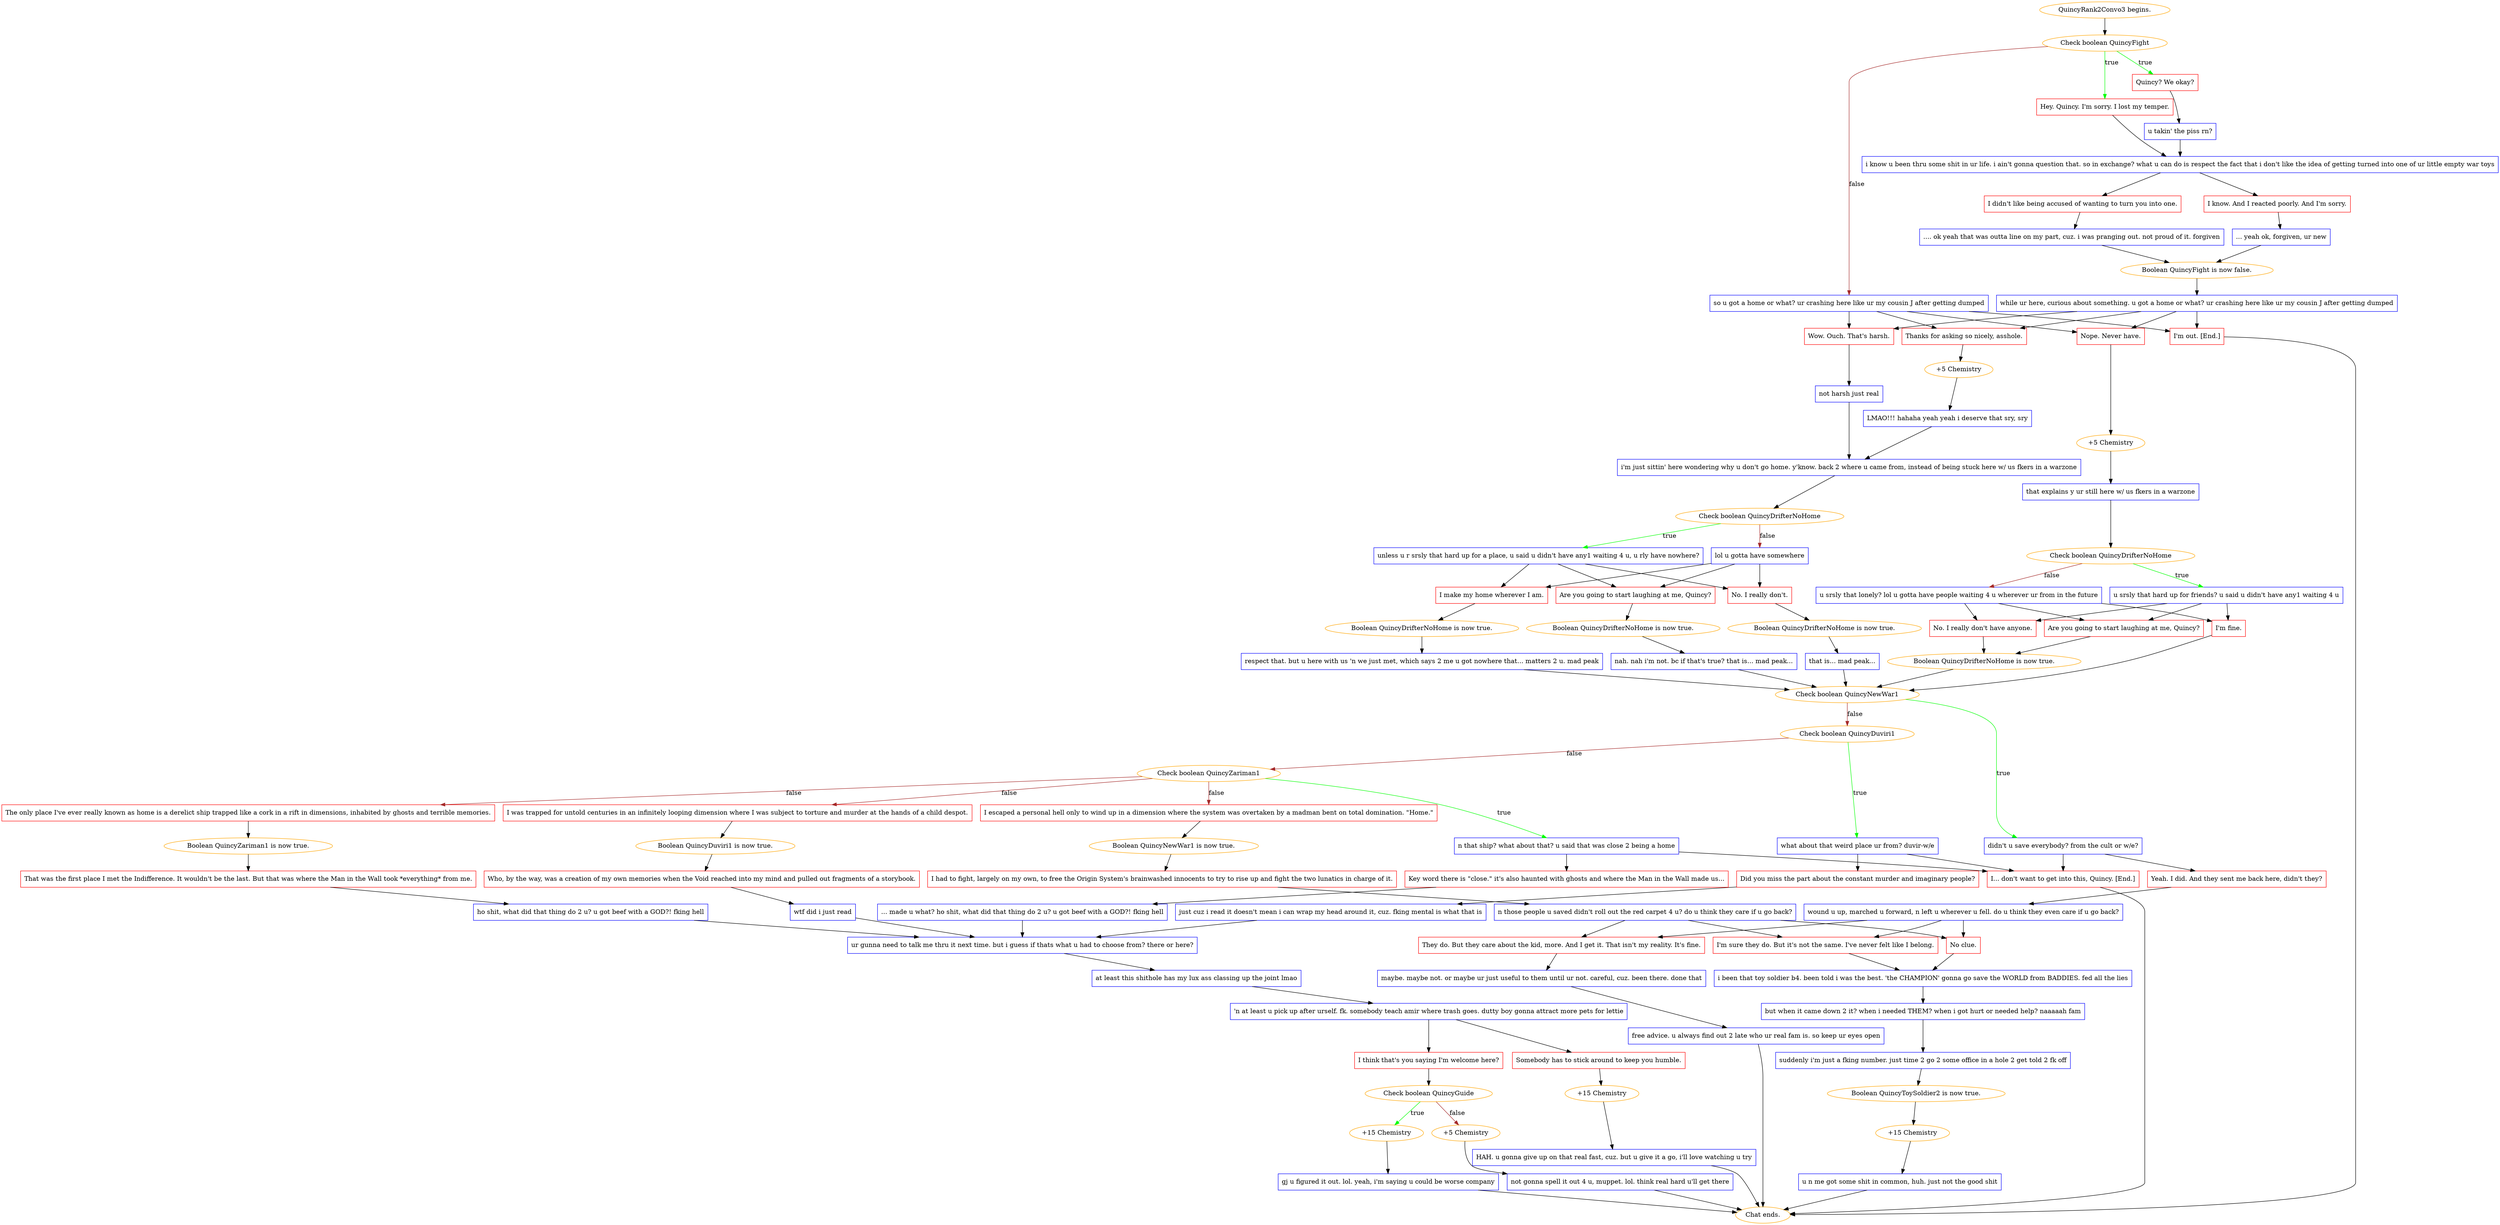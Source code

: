 digraph {
	"QuincyRank2Convo3 begins." [color=orange];
		"QuincyRank2Convo3 begins." -> 864;
	864 [label="Check boolean QuincyFight",color=orange];
		864 -> 865 [label=true,color=green];
		864 -> 866 [label=true,color=green];
		864 -> 867 [label=false,color=brown];
	865 [label="Quincy? We okay?",shape=box,color=red];
		865 -> 868;
	866 [label="Hey. Quincy. I'm sorry. I lost my temper.",shape=box,color=red];
		866 -> 869;
	867 [label="so u got a home or what? ur crashing here like ur my cousin J after getting dumped",shape=box,color=blue];
		867 -> 877;
		867 -> 878;
		867 -> 879;
		867 -> 880;
	868 [label="u takin' the piss rn?",shape=box,color=blue];
		868 -> 869;
	869 [label="i know u been thru some shit in ur life. i ain't gonna question that. so in exchange? what u can do is respect the fact that i don't like the idea of getting turned into one of ur little empty war toys",shape=box,color=blue];
		869 -> 870;
		869 -> 871;
	877 [label="Nope. Never have.",shape=box,color=red];
		877 -> 886;
	878 [label="Wow. Ouch. That's harsh.",shape=box,color=red];
		878 -> 883;
	879 [label="Thanks for asking so nicely, asshole.",shape=box,color=red];
		879 -> 885;
	880 [label="I'm out. [End.]",shape=box,color=red];
		880 -> "Chat ends.";
	870 [label="I didn't like being accused of wanting to turn you into one.",shape=box,color=red];
		870 -> 872;
	871 [label="I know. And I reacted poorly. And I'm sorry.",shape=box,color=red];
		871 -> 873;
	886 [label="+5 Chemistry",color=orange];
		886 -> 884;
	883 [label="not harsh just real",shape=box,color=blue];
		883 -> 887;
	885 [label="+5 Chemistry",color=orange];
		885 -> 882;
	"Chat ends." [color=orange];
	872 [label=".... ok yeah that was outta line on my part, cuz. i was pranging out. not proud of it. forgiven",shape=box,color=blue];
		872 -> 874;
	873 [label="... yeah ok, forgiven, ur new",shape=box,color=blue];
		873 -> 874;
	884 [label="that explains y ur still here w/ us fkers in a warzone",shape=box,color=blue];
		884 -> 888;
	887 [label="i'm just sittin' here wondering why u don't go home. y'know. back 2 where u came from, instead of being stuck here w/ us fkers in a warzone",shape=box,color=blue];
		887 -> 891;
	882 [label="LMAO!!! hahaha yeah yeah i deserve that sry, sry",shape=box,color=blue];
		882 -> 887;
	874 [label="Boolean QuincyFight is now false.",color=orange];
		874 -> 876;
	888 [label="Check boolean QuincyDrifterNoHome",color=orange];
		888 -> 889 [label=true,color=green];
		888 -> 890 [label=false,color=brown];
	891 [label="Check boolean QuincyDrifterNoHome",color=orange];
		891 -> 892 [label=true,color=green];
		891 -> 893 [label=false,color=brown];
	876 [label="while ur here, curious about something. u got a home or what? ur crashing here like ur my cousin J after getting dumped",shape=box,color=blue];
		876 -> 877;
		876 -> 878;
		876 -> 879;
		876 -> 880;
	889 [label="u srsly that hard up for friends? u said u didn't have any1 waiting 4 u",shape=box,color=blue];
		889 -> 894;
		889 -> 895;
		889 -> 896;
	890 [label="u srsly that lonely? lol u gotta have people waiting 4 u wherever ur from in the future",shape=box,color=blue];
		890 -> 894;
		890 -> 895;
		890 -> 896;
	892 [label="unless u r srsly that hard up for a place, u said u didn't have any1 waiting 4 u, u rly have nowhere?",shape=box,color=blue];
		892 -> 898;
		892 -> 899;
		892 -> 900;
	893 [label="lol u gotta have somewhere",shape=box,color=blue];
		893 -> 898;
		893 -> 899;
		893 -> 900;
	894 [label="No. I really don't have anyone.",shape=box,color=red];
		894 -> 897;
	895 [label="Are you going to start laughing at me, Quincy?",shape=box,color=red];
		895 -> 897;
	896 [label="I'm fine.",shape=box,color=red];
		896 -> 875;
	898 [label="No. I really don't.",shape=box,color=red];
		898 -> 901;
	899 [label="Are you going to start laughing at me, Quincy?",shape=box,color=red];
		899 -> 906;
	900 [label="I make my home wherever I am.",shape=box,color=red];
		900 -> 902;
	897 [label="Boolean QuincyDrifterNoHome is now true.",color=orange];
		897 -> 875;
	875 [label="Check boolean QuincyNewWar1",color=orange];
		875 -> 907 [label=true,color=green];
		875 -> 910 [label=false,color=brown];
	901 [label="Boolean QuincyDrifterNoHome is now true.",color=orange];
		901 -> 903;
	906 [label="Boolean QuincyDrifterNoHome is now true.",color=orange];
		906 -> 904;
	902 [label="Boolean QuincyDrifterNoHome is now true.",color=orange];
		902 -> 905;
	907 [label="didn't u save everybody? from the cult or w/e?",shape=box,color=blue];
		907 -> 924;
		907 -> 927;
	910 [label="Check boolean QuincyDuviri1",color=orange];
		910 -> 908 [label=true,color=green];
		910 -> 911 [label=false,color=brown];
	903 [label="that is... mad peak...",shape=box,color=blue];
		903 -> 875;
	904 [label="nah. nah i'm not. bc if that's true? that is... mad peak...",shape=box,color=blue];
		904 -> 875;
	905 [label="respect that. but u here with us 'n we just met, which says 2 me u got nowhere that... matters 2 u. mad peak",shape=box,color=blue];
		905 -> 875;
	924 [label="Yeah. I did. And they sent me back here, didn't they?",shape=box,color=red];
		924 -> 929;
	927 [label="I... don't want to get into this, Quincy. [End.]",shape=box,color=red];
		927 -> "Chat ends.";
	908 [label="what about that weird place ur from? duvir-w/e",shape=box,color=blue];
		908 -> 925;
		908 -> 927;
	911 [label="Check boolean QuincyZariman1",color=orange];
		911 -> 909 [label=true,color=green];
		911 -> 912 [label=false,color=brown];
		911 -> 913 [label=false,color=brown];
		911 -> 914 [label=false,color=brown];
	929 [label="wound u up, marched u forward, n left u wherever u fell. do u think they even care if u go back?",shape=box,color=blue];
		929 -> 933;
		929 -> 934;
		929 -> 935;
	"Chat ends." [color=orange];
	925 [label="Did you miss the part about the constant murder and imaginary people?",shape=box,color=red];
		925 -> 930;
	909 [label="n that ship? what about that? u said that was close 2 being a home",shape=box,color=blue];
		909 -> 926;
		909 -> 927;
	912 [label="I escaped a personal hell only to wind up in a dimension where the system was overtaken by a madman bent on total domination. \"Home.\"",shape=box,color=red];
		912 -> 915;
	913 [label="The only place I've ever really known as home is a derelict ship trapped like a cork in a rift in dimensions, inhabited by ghosts and terrible memories.",shape=box,color=red];
		913 -> 916;
	914 [label="I was trapped for untold centuries in an infinitely looping dimension where I was subject to torture and murder at the hands of a child despot.",shape=box,color=red];
		914 -> 917;
	933 [label="No clue.",shape=box,color=red];
		933 -> 940;
	934 [label="I'm sure they do. But it's not the same. I've never felt like I belong.",shape=box,color=red];
		934 -> 940;
	935 [label="They do. But they care about the kid, more. And I get it. That isn't my reality. It's fine.",shape=box,color=red];
		935 -> 937;
	930 [label="just cuz i read it doesn't mean i can wrap my head around it, cuz. fking mental is what that is",shape=box,color=blue];
		930 -> 932;
	926 [label="Key word there is \"close.\" it's also haunted with ghosts and where the Man in the Wall made us...",shape=box,color=red];
		926 -> 931;
	915 [label="Boolean QuincyNewWar1 is now true.",color=orange];
		915 -> 919;
	916 [label="Boolean QuincyZariman1 is now true.",color=orange];
		916 -> 920;
	917 [label="Boolean QuincyDuviri1 is now true.",color=orange];
		917 -> 921;
	940 [label="i been that toy soldier b4. been told i was the best. 'the CHAMPION' gonna go save the WORLD from BADDIES. fed all the lies",shape=box,color=blue];
		940 -> 941;
	937 [label="maybe. maybe not. or maybe ur just useful to them until ur not. careful, cuz. been there. done that",shape=box,color=blue];
		937 -> 938;
	932 [label="ur gunna need to talk me thru it next time. but i guess if thats what u had to choose from? there or here?",shape=box,color=blue];
		932 -> 936;
	931 [label="... made u what? ho shit, what did that thing do 2 u? u got beef with a GOD?! fking hell",shape=box,color=blue];
		931 -> 932;
	919 [label="I had to fight, largely on my own, to free the Origin System's brainwashed innocents to try to rise up and fight the two lunatics in charge of it.",shape=box,color=red];
		919 -> 918;
	920 [label="That was the first place I met the Indifference. It wouldn't be the last. But that was where the Man in the Wall took *everything* from me.",shape=box,color=red];
		920 -> 922;
	921 [label="Who, by the way, was a creation of my own memories when the Void reached into my mind and pulled out fragments of a storybook.",shape=box,color=red];
		921 -> 923;
	941 [label="but when it came down 2 it? when i needed THEM? when i got hurt or needed help? naaaaah fam",shape=box,color=blue];
		941 -> 942;
	938 [label="free advice. u always find out 2 late who ur real fam is. so keep ur eyes open",shape=box,color=blue];
		938 -> "Chat ends.";
	936 [label="at least this shithole has my lux ass classing up the joint lmao",shape=box,color=blue];
		936 -> 3295;
	918 [label="n those people u saved didn't roll out the red carpet 4 u? do u think they care if u go back?",shape=box,color=blue];
		918 -> 933;
		918 -> 934;
		918 -> 935;
	922 [label="ho shit, what did that thing do 2 u? u got beef with a GOD?! fking hell",shape=box,color=blue];
		922 -> 932;
	923 [label="wtf did i just read",shape=box,color=blue];
		923 -> 932;
	942 [label="suddenly i'm just a fking number. just time 2 go 2 some office in a hole 2 get told 2 fk off",shape=box,color=blue];
		942 -> 943;
	"Chat ends." [color=orange];
	3295 [label="'n at least u pick up after urself. fk. somebody teach amir where trash goes. dutty boy gonna attract more pets for lettie",shape=box,color=blue];
		3295 -> 947;
		3295 -> 948;
	943 [label="Boolean QuincyToySoldier2 is now true.",color=orange];
		943 -> 945;
	947 [label="I think that's you saying I'm welcome here?",shape=box,color=red];
		947 -> 951;
	948 [label="Somebody has to stick around to keep you humble.",shape=box,color=red];
		948 -> 957;
	945 [label="+15 Chemistry",color=orange];
		945 -> 944;
	951 [label="Check boolean QuincyGuide",color=orange];
		951 -> 953 [label=true,color=green];
		951 -> 955 [label=false,color=brown];
	957 [label="+15 Chemistry",color=orange];
		957 -> 950;
	944 [label="u n me got some shit in common, huh. just not the good shit",shape=box,color=blue];
		944 -> "Chat ends.";
	953 [label="+15 Chemistry",color=orange];
		953 -> 949;
	955 [label="+5 Chemistry",color=orange];
		955 -> 952;
	950 [label="HAH. u gonna give up on that real fast, cuz. but u give it a go, i'll love watching u try",shape=box,color=blue];
		950 -> "Chat ends.";
	"Chat ends." [color=orange];
	949 [label="gj u figured it out. lol. yeah, i'm saying u could be worse company",shape=box,color=blue];
		949 -> "Chat ends.";
	952 [label="not gonna spell it out 4 u, muppet. lol. think real hard u'll get there",shape=box,color=blue];
		952 -> "Chat ends.";
	"Chat ends." [color=orange];
	"Chat ends." [color=orange];
	"Chat ends." [color=orange];
}
